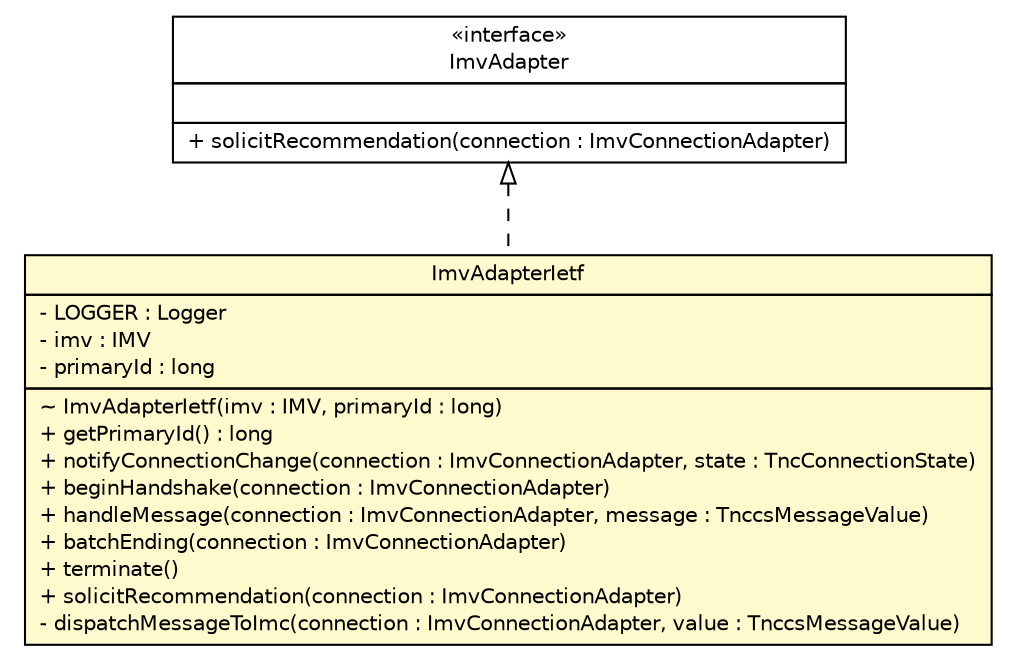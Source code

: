 #!/usr/local/bin/dot
#
# Class diagram 
# Generated by UMLGraph version R5_6 (http://www.umlgraph.org/)
#

digraph G {
	edge [fontname="Helvetica",fontsize=10,labelfontname="Helvetica",labelfontsize=10];
	node [fontname="Helvetica",fontsize=10,shape=plaintext];
	nodesep=0.25;
	ranksep=0.5;
	// de.hsbremen.tc.tnc.tnccs.adapter.im.ImvAdapterIetf
	c24082 [label=<<table title="de.hsbremen.tc.tnc.tnccs.adapter.im.ImvAdapterIetf" border="0" cellborder="1" cellspacing="0" cellpadding="2" port="p" bgcolor="lemonChiffon" href="./ImvAdapterIetf.html">
		<tr><td><table border="0" cellspacing="0" cellpadding="1">
<tr><td align="center" balign="center"> ImvAdapterIetf </td></tr>
		</table></td></tr>
		<tr><td><table border="0" cellspacing="0" cellpadding="1">
<tr><td align="left" balign="left"> - LOGGER : Logger </td></tr>
<tr><td align="left" balign="left"> - imv : IMV </td></tr>
<tr><td align="left" balign="left"> - primaryId : long </td></tr>
		</table></td></tr>
		<tr><td><table border="0" cellspacing="0" cellpadding="1">
<tr><td align="left" balign="left"> ~ ImvAdapterIetf(imv : IMV, primaryId : long) </td></tr>
<tr><td align="left" balign="left"> + getPrimaryId() : long </td></tr>
<tr><td align="left" balign="left"> + notifyConnectionChange(connection : ImvConnectionAdapter, state : TncConnectionState) </td></tr>
<tr><td align="left" balign="left"> + beginHandshake(connection : ImvConnectionAdapter) </td></tr>
<tr><td align="left" balign="left"> + handleMessage(connection : ImvConnectionAdapter, message : TnccsMessageValue) </td></tr>
<tr><td align="left" balign="left"> + batchEnding(connection : ImvConnectionAdapter) </td></tr>
<tr><td align="left" balign="left"> + terminate() </td></tr>
<tr><td align="left" balign="left"> + solicitRecommendation(connection : ImvConnectionAdapter) </td></tr>
<tr><td align="left" balign="left"> - dispatchMessageToImc(connection : ImvConnectionAdapter, value : TnccsMessageValue) </td></tr>
		</table></td></tr>
		</table>>, URL="./ImvAdapterIetf.html", fontname="Helvetica", fontcolor="black", fontsize=10.0];
	// de.hsbremen.tc.tnc.tnccs.adapter.im.ImvAdapter
	c24085 [label=<<table title="de.hsbremen.tc.tnc.tnccs.adapter.im.ImvAdapter" border="0" cellborder="1" cellspacing="0" cellpadding="2" port="p" href="./ImvAdapter.html">
		<tr><td><table border="0" cellspacing="0" cellpadding="1">
<tr><td align="center" balign="center"> &#171;interface&#187; </td></tr>
<tr><td align="center" balign="center"> ImvAdapter </td></tr>
		</table></td></tr>
		<tr><td><table border="0" cellspacing="0" cellpadding="1">
<tr><td align="left" balign="left">  </td></tr>
		</table></td></tr>
		<tr><td><table border="0" cellspacing="0" cellpadding="1">
<tr><td align="left" balign="left"> + solicitRecommendation(connection : ImvConnectionAdapter) </td></tr>
		</table></td></tr>
		</table>>, URL="./ImvAdapter.html", fontname="Helvetica", fontcolor="black", fontsize=10.0];
	//de.hsbremen.tc.tnc.tnccs.adapter.im.ImvAdapterIetf implements de.hsbremen.tc.tnc.tnccs.adapter.im.ImvAdapter
	c24085:p -> c24082:p [dir=back,arrowtail=empty,style=dashed];
}

